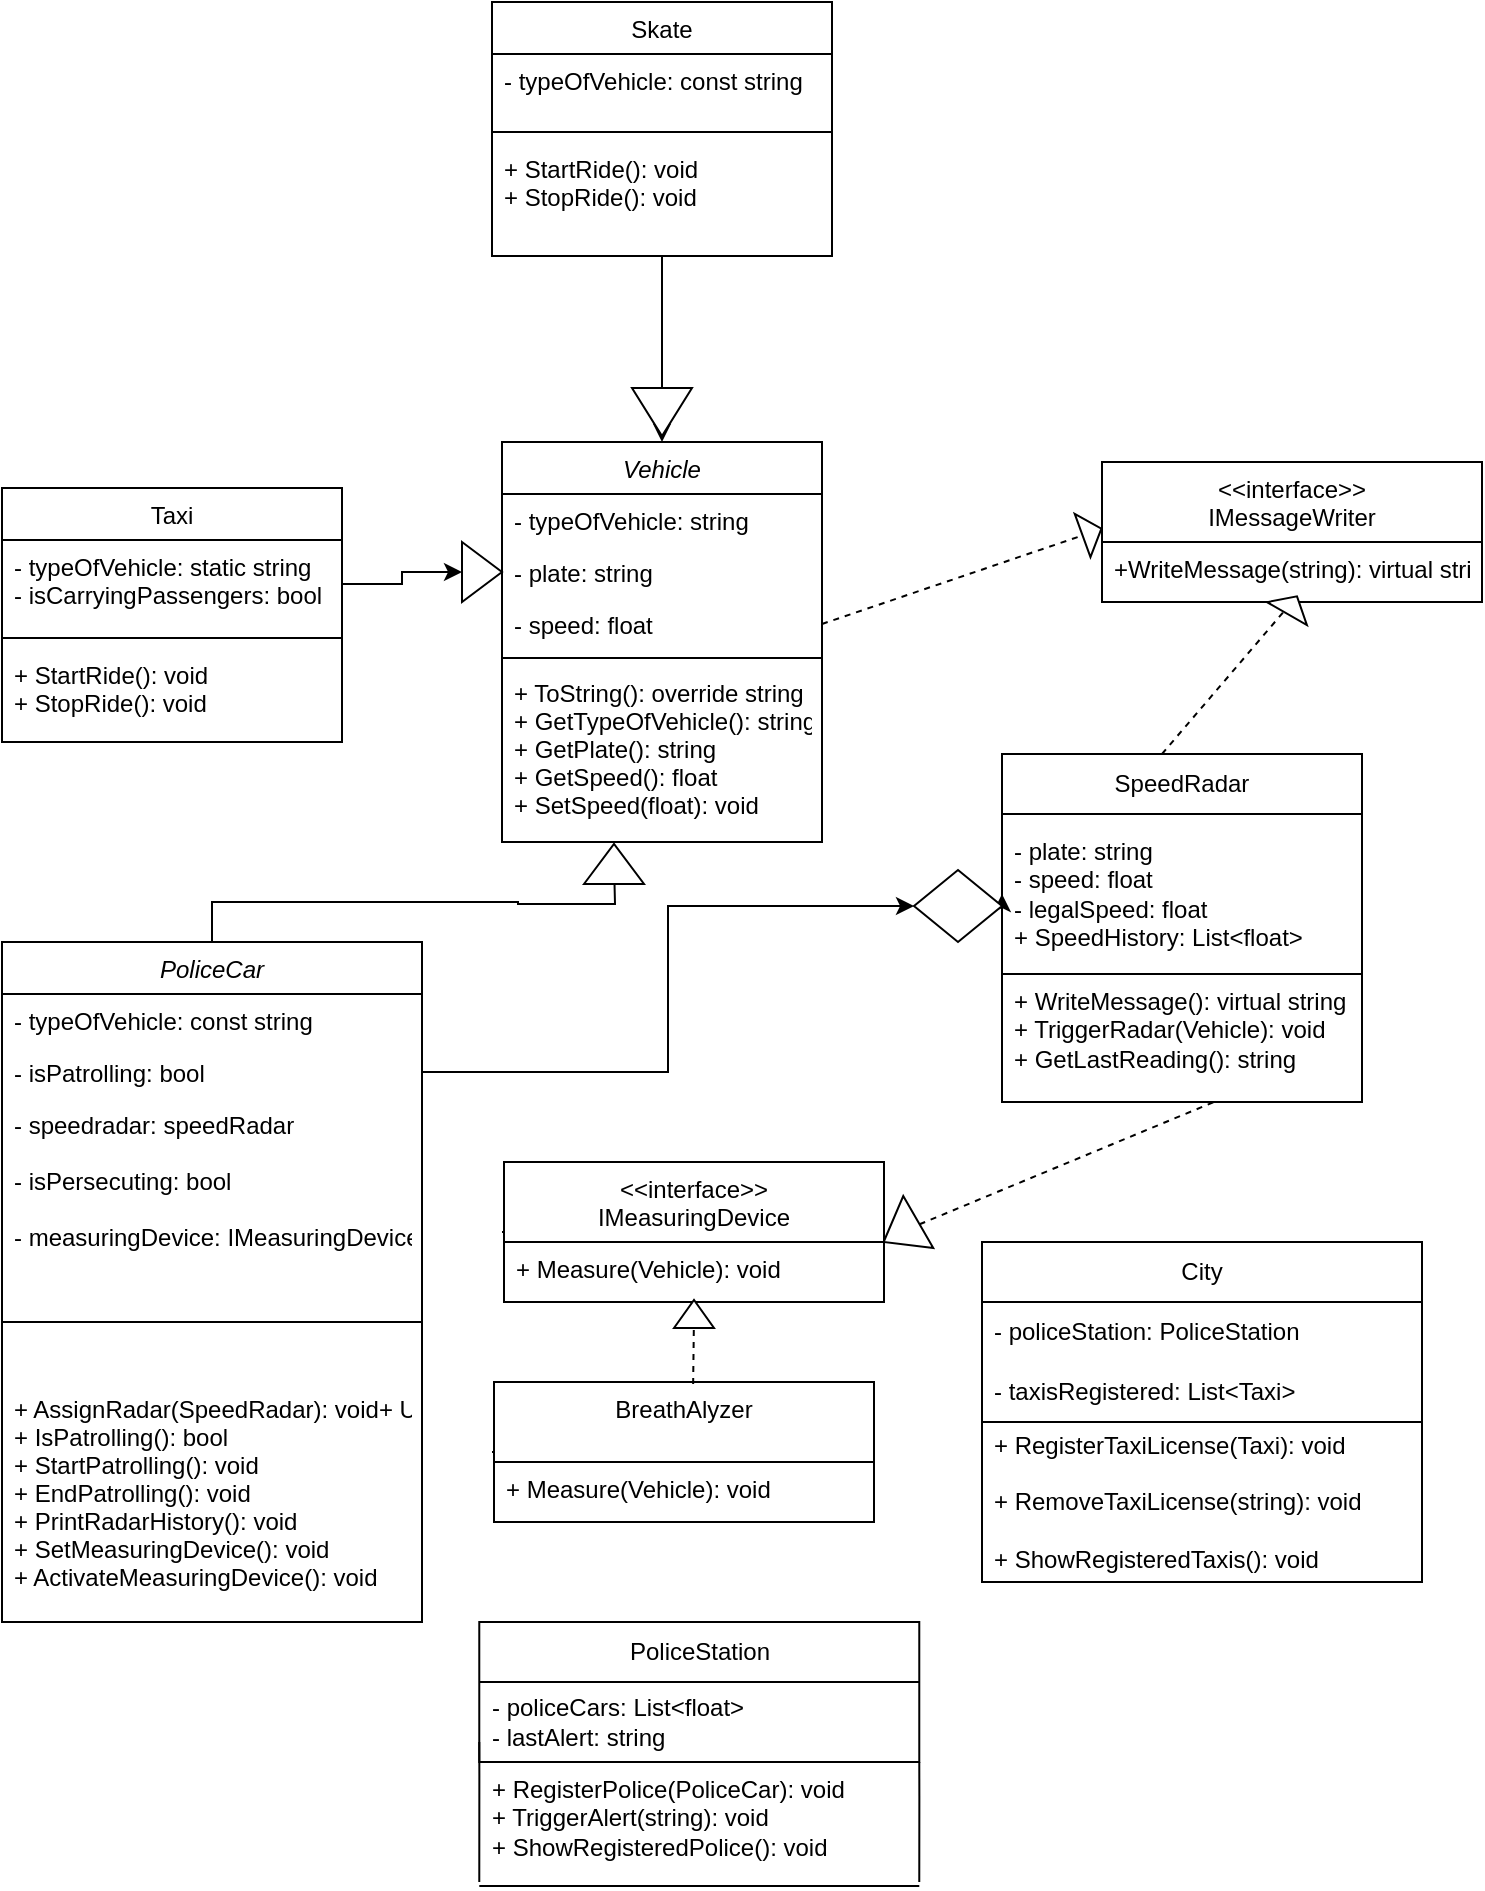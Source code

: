 <mxfile version="24.7.17">
  <diagram id="C5RBs43oDa-KdzZeNtuy" name="Page-1">
    <mxGraphModel dx="1072" dy="474" grid="1" gridSize="10" guides="1" tooltips="1" connect="1" arrows="1" fold="1" page="1" pageScale="1" pageWidth="827" pageHeight="1169" math="0" shadow="0">
      <root>
        <mxCell id="WIyWlLk6GJQsqaUBKTNV-0" />
        <mxCell id="WIyWlLk6GJQsqaUBKTNV-1" parent="WIyWlLk6GJQsqaUBKTNV-0" />
        <mxCell id="zkfFHV4jXpPFQw0GAbJ--0" value="Vehicle" style="swimlane;fontStyle=2;align=center;verticalAlign=top;childLayout=stackLayout;horizontal=1;startSize=26;horizontalStack=0;resizeParent=1;resizeLast=0;collapsible=1;marginBottom=0;rounded=0;shadow=0;strokeWidth=1;" parent="WIyWlLk6GJQsqaUBKTNV-1" vertex="1">
          <mxGeometry x="294" y="280" width="160" height="200" as="geometry">
            <mxRectangle x="230" y="140" width="160" height="26" as="alternateBounds" />
          </mxGeometry>
        </mxCell>
        <mxCell id="zkfFHV4jXpPFQw0GAbJ--1" value="- typeOfVehicle: string" style="text;align=left;verticalAlign=top;spacingLeft=4;spacingRight=4;overflow=hidden;rotatable=0;points=[[0,0.5],[1,0.5]];portConstraint=eastwest;" parent="zkfFHV4jXpPFQw0GAbJ--0" vertex="1">
          <mxGeometry y="26" width="160" height="26" as="geometry" />
        </mxCell>
        <mxCell id="zkfFHV4jXpPFQw0GAbJ--2" value="- plate: string" style="text;align=left;verticalAlign=top;spacingLeft=4;spacingRight=4;overflow=hidden;rotatable=0;points=[[0,0.5],[1,0.5]];portConstraint=eastwest;rounded=0;shadow=0;html=0;" parent="zkfFHV4jXpPFQw0GAbJ--0" vertex="1">
          <mxGeometry y="52" width="160" height="26" as="geometry" />
        </mxCell>
        <mxCell id="zkfFHV4jXpPFQw0GAbJ--3" value="- speed: float" style="text;align=left;verticalAlign=top;spacingLeft=4;spacingRight=4;overflow=hidden;rotatable=0;points=[[0,0.5],[1,0.5]];portConstraint=eastwest;rounded=0;shadow=0;html=0;" parent="zkfFHV4jXpPFQw0GAbJ--0" vertex="1">
          <mxGeometry y="78" width="160" height="26" as="geometry" />
        </mxCell>
        <mxCell id="zkfFHV4jXpPFQw0GAbJ--4" value="" style="line;html=1;strokeWidth=1;align=left;verticalAlign=middle;spacingTop=-1;spacingLeft=3;spacingRight=3;rotatable=0;labelPosition=right;points=[];portConstraint=eastwest;" parent="zkfFHV4jXpPFQw0GAbJ--0" vertex="1">
          <mxGeometry y="104" width="160" height="8" as="geometry" />
        </mxCell>
        <mxCell id="zkfFHV4jXpPFQw0GAbJ--5" value="+ ToString(): override string&#xa;+ GetTypeOfVehicle(): string&#xa;+ GetPlate(): string&#xa;+ GetSpeed(): float&#xa;+ SetSpeed(float): void" style="text;align=left;verticalAlign=top;spacingLeft=4;spacingRight=4;overflow=hidden;rotatable=0;points=[[0,0.5],[1,0.5]];portConstraint=eastwest;" parent="zkfFHV4jXpPFQw0GAbJ--0" vertex="1">
          <mxGeometry y="112" width="160" height="88" as="geometry" />
        </mxCell>
        <mxCell id="zkfFHV4jXpPFQw0GAbJ--13" value="Taxi" style="swimlane;fontStyle=0;align=center;verticalAlign=top;childLayout=stackLayout;horizontal=1;startSize=26;horizontalStack=0;resizeParent=1;resizeLast=0;collapsible=1;marginBottom=0;rounded=0;shadow=0;strokeWidth=1;" parent="WIyWlLk6GJQsqaUBKTNV-1" vertex="1">
          <mxGeometry x="44" y="303" width="170" height="127" as="geometry">
            <mxRectangle x="340" y="380" width="170" height="26" as="alternateBounds" />
          </mxGeometry>
        </mxCell>
        <mxCell id="zkfFHV4jXpPFQw0GAbJ--14" value="- typeOfVehicle: static string&#xa;- isCarryingPassengers: bool&#xa;" style="text;align=left;verticalAlign=top;spacingLeft=4;spacingRight=4;overflow=hidden;rotatable=0;points=[[0,0.5],[1,0.5]];portConstraint=eastwest;" parent="zkfFHV4jXpPFQw0GAbJ--13" vertex="1">
          <mxGeometry y="26" width="170" height="44" as="geometry" />
        </mxCell>
        <mxCell id="zkfFHV4jXpPFQw0GAbJ--15" value="" style="line;html=1;strokeWidth=1;align=left;verticalAlign=middle;spacingTop=-1;spacingLeft=3;spacingRight=3;rotatable=0;labelPosition=right;points=[];portConstraint=eastwest;" parent="zkfFHV4jXpPFQw0GAbJ--13" vertex="1">
          <mxGeometry y="70" width="170" height="10" as="geometry" />
        </mxCell>
        <mxCell id="MEZtrgB1fTGdwiNoppqM-32" value="+ StartRide(): void&#xa;+ StopRide(): void&#xa;&#xa;" style="text;align=left;verticalAlign=top;spacingLeft=4;spacingRight=4;overflow=hidden;rotatable=0;points=[[0,0.5],[1,0.5]];portConstraint=eastwest;" parent="zkfFHV4jXpPFQw0GAbJ--13" vertex="1">
          <mxGeometry y="80" width="170" height="44" as="geometry" />
        </mxCell>
        <mxCell id="zkfFHV4jXpPFQw0GAbJ--17" value="&lt;&lt;interface&gt;&gt;&#xa;IMessageWriter" style="swimlane;fontStyle=0;align=center;verticalAlign=top;childLayout=stackLayout;horizontal=1;startSize=40;horizontalStack=0;resizeParent=1;resizeLast=0;collapsible=1;marginBottom=0;rounded=0;shadow=0;strokeWidth=1;" parent="WIyWlLk6GJQsqaUBKTNV-1" vertex="1">
          <mxGeometry x="594" y="290" width="190" height="70" as="geometry">
            <mxRectangle x="550" y="140" width="160" height="26" as="alternateBounds" />
          </mxGeometry>
        </mxCell>
        <mxCell id="zkfFHV4jXpPFQw0GAbJ--18" value="+WriteMessage(string): virtual string" style="text;align=left;verticalAlign=top;spacingLeft=4;spacingRight=4;overflow=hidden;rotatable=0;points=[[0,0.5],[1,0.5]];portConstraint=eastwest;" parent="zkfFHV4jXpPFQw0GAbJ--17" vertex="1">
          <mxGeometry y="40" width="190" height="26" as="geometry" />
        </mxCell>
        <mxCell id="MEZtrgB1fTGdwiNoppqM-0" value="" style="endArrow=none;dashed=1;html=1;rounded=0;entryX=0;entryY=0.5;entryDx=0;entryDy=0;" parent="WIyWlLk6GJQsqaUBKTNV-1" source="MEZtrgB1fTGdwiNoppqM-1" target="zkfFHV4jXpPFQw0GAbJ--17" edge="1">
          <mxGeometry width="50" height="50" relative="1" as="geometry">
            <mxPoint x="374" y="360" as="sourcePoint" />
            <mxPoint x="424" y="310" as="targetPoint" />
          </mxGeometry>
        </mxCell>
        <mxCell id="MEZtrgB1fTGdwiNoppqM-2" value="" style="endArrow=none;dashed=1;html=1;rounded=0;entryX=0;entryY=0.5;entryDx=0;entryDy=0;exitX=1;exitY=0.5;exitDx=0;exitDy=0;" parent="WIyWlLk6GJQsqaUBKTNV-1" source="zkfFHV4jXpPFQw0GAbJ--3" target="MEZtrgB1fTGdwiNoppqM-1" edge="1">
          <mxGeometry width="50" height="50" relative="1" as="geometry">
            <mxPoint x="374" y="360" as="sourcePoint" />
            <mxPoint x="485" y="329" as="targetPoint" />
          </mxGeometry>
        </mxCell>
        <mxCell id="MEZtrgB1fTGdwiNoppqM-1" value="" style="triangle;whiteSpace=wrap;html=1;rotation=-20;" parent="WIyWlLk6GJQsqaUBKTNV-1" vertex="1">
          <mxGeometry x="584" y="313.5" width="10" height="23" as="geometry" />
        </mxCell>
        <mxCell id="MEZtrgB1fTGdwiNoppqM-3" value="SpeedRadar" style="swimlane;fontStyle=0;childLayout=stackLayout;horizontal=1;startSize=30;horizontalStack=0;resizeParent=1;resizeParentMax=0;resizeLast=0;collapsible=1;marginBottom=0;whiteSpace=wrap;html=1;" parent="WIyWlLk6GJQsqaUBKTNV-1" vertex="1">
          <mxGeometry x="544" y="436" width="180" height="110" as="geometry" />
        </mxCell>
        <mxCell id="MEZtrgB1fTGdwiNoppqM-4" value="- plate: string&lt;div&gt;- speed: float&lt;br&gt;&lt;/div&gt;&lt;div&gt;- legalSpeed: float&lt;br&gt;&lt;/div&gt;&lt;div&gt;+ SpeedHistory: List&amp;lt;float&amp;gt;&lt;/div&gt;" style="text;strokeColor=none;fillColor=none;align=left;verticalAlign=middle;spacingLeft=4;spacingRight=4;overflow=hidden;points=[[0,0.5],[1,0.5]];portConstraint=eastwest;rotatable=0;whiteSpace=wrap;html=1;" parent="MEZtrgB1fTGdwiNoppqM-3" vertex="1">
          <mxGeometry y="30" width="180" height="80" as="geometry" />
        </mxCell>
        <mxCell id="MEZtrgB1fTGdwiNoppqM-10" value="" style="swimlane;startSize=0;" parent="WIyWlLk6GJQsqaUBKTNV-1" vertex="1">
          <mxGeometry x="544" y="546" width="180" height="64" as="geometry">
            <mxRectangle x="550" y="376" width="50" height="40" as="alternateBounds" />
          </mxGeometry>
        </mxCell>
        <mxCell id="MEZtrgB1fTGdwiNoppqM-12" value="+ WriteMessage(): virtual string&lt;div&gt;+ TriggerRadar(Vehicle): void&lt;/div&gt;&lt;div&gt;+ GetLastReading(): string&lt;/div&gt;&lt;div&gt;&lt;br&gt;&lt;/div&gt;" style="text;strokeColor=none;fillColor=none;align=left;verticalAlign=middle;spacingLeft=4;spacingRight=4;overflow=hidden;points=[[0,0.5],[1,0.5]];portConstraint=eastwest;rotatable=0;whiteSpace=wrap;html=1;" parent="MEZtrgB1fTGdwiNoppqM-10" vertex="1">
          <mxGeometry width="180" height="70" as="geometry" />
        </mxCell>
        <mxCell id="MEZtrgB1fTGdwiNoppqM-13" value="" style="endArrow=none;dashed=1;html=1;rounded=0;entryX=0.5;entryY=1;entryDx=0;entryDy=0;" parent="WIyWlLk6GJQsqaUBKTNV-1" target="zkfFHV4jXpPFQw0GAbJ--17" edge="1">
          <mxGeometry width="50" height="50" relative="1" as="geometry">
            <mxPoint x="624" y="436" as="sourcePoint" />
            <mxPoint x="735" y="405" as="targetPoint" />
          </mxGeometry>
        </mxCell>
        <mxCell id="MEZtrgB1fTGdwiNoppqM-14" value="" style="triangle;whiteSpace=wrap;html=1;rotation=-60;" parent="WIyWlLk6GJQsqaUBKTNV-1" vertex="1">
          <mxGeometry x="684" y="350" width="10" height="23" as="geometry" />
        </mxCell>
        <mxCell id="GvdwjGNHGrEBwut0dEpP-5" style="edgeStyle=orthogonalEdgeStyle;rounded=0;orthogonalLoop=1;jettySize=auto;html=1;exitX=0.5;exitY=0;exitDx=0;exitDy=0;" parent="WIyWlLk6GJQsqaUBKTNV-1" source="MEZtrgB1fTGdwiNoppqM-17" edge="1">
          <mxGeometry relative="1" as="geometry">
            <mxPoint x="350" y="490" as="targetPoint" />
          </mxGeometry>
        </mxCell>
        <mxCell id="MEZtrgB1fTGdwiNoppqM-17" value="PoliceCar" style="swimlane;fontStyle=2;align=center;verticalAlign=top;childLayout=stackLayout;horizontal=1;startSize=26;horizontalStack=0;resizeParent=1;resizeLast=0;collapsible=1;marginBottom=0;rounded=0;shadow=0;strokeWidth=1;" parent="WIyWlLk6GJQsqaUBKTNV-1" vertex="1">
          <mxGeometry x="44" y="530" width="210" height="340" as="geometry">
            <mxRectangle x="230" y="140" width="160" height="26" as="alternateBounds" />
          </mxGeometry>
        </mxCell>
        <mxCell id="MEZtrgB1fTGdwiNoppqM-18" value="- typeOfVehicle: const string" style="text;align=left;verticalAlign=top;spacingLeft=4;spacingRight=4;overflow=hidden;rotatable=0;points=[[0,0.5],[1,0.5]];portConstraint=eastwest;" parent="MEZtrgB1fTGdwiNoppqM-17" vertex="1">
          <mxGeometry y="26" width="210" height="26" as="geometry" />
        </mxCell>
        <mxCell id="MEZtrgB1fTGdwiNoppqM-19" value="- isPatrolling: bool" style="text;align=left;verticalAlign=top;spacingLeft=4;spacingRight=4;overflow=hidden;rotatable=0;points=[[0,0.5],[1,0.5]];portConstraint=eastwest;rounded=0;shadow=0;html=0;" parent="MEZtrgB1fTGdwiNoppqM-17" vertex="1">
          <mxGeometry y="52" width="210" height="26" as="geometry" />
        </mxCell>
        <mxCell id="MEZtrgB1fTGdwiNoppqM-20" value="- speedradar: speedRadar&#xa;&#xa;- isPersecuting: bool&#xa;&#xa;- measuringDevice: IMeasuringDevice" style="text;align=left;verticalAlign=top;spacingLeft=4;spacingRight=4;overflow=hidden;rotatable=0;points=[[0,0.5],[1,0.5]];portConstraint=eastwest;rounded=0;shadow=0;html=0;" parent="MEZtrgB1fTGdwiNoppqM-17" vertex="1">
          <mxGeometry y="78" width="210" height="82" as="geometry" />
        </mxCell>
        <mxCell id="MEZtrgB1fTGdwiNoppqM-21" value="" style="line;html=1;strokeWidth=1;align=left;verticalAlign=middle;spacingTop=-1;spacingLeft=3;spacingRight=3;rotatable=0;labelPosition=right;points=[];portConstraint=eastwest;" parent="MEZtrgB1fTGdwiNoppqM-17" vertex="1">
          <mxGeometry y="160" width="210" height="60" as="geometry" />
        </mxCell>
        <mxCell id="MEZtrgB1fTGdwiNoppqM-22" value="+ AssignRadar(SpeedRadar): void+ UseRadar(Vehicle): void&#xa;+ IsPatrolling(): bool&#xa;+ StartPatrolling(): void&#xa;+ EndPatrolling(): void&#xa;+ PrintRadarHistory(): void&#xa;+ SetMeasuringDevice(): void&#xa;+ ActivateMeasuringDevice(): void" style="text;align=left;verticalAlign=top;spacingLeft=4;spacingRight=4;overflow=hidden;rotatable=0;points=[[0,0.5],[1,0.5]];portConstraint=eastwest;" parent="MEZtrgB1fTGdwiNoppqM-17" vertex="1">
          <mxGeometry y="220" width="210" height="120" as="geometry" />
        </mxCell>
        <mxCell id="MEZtrgB1fTGdwiNoppqM-25" value="" style="triangle;whiteSpace=wrap;html=1;rotation=-90;" parent="WIyWlLk6GJQsqaUBKTNV-1" vertex="1">
          <mxGeometry x="340" y="476" width="20" height="30" as="geometry" />
        </mxCell>
        <mxCell id="M-OOgoK4rsjXqFyyZuSK-0" value="PoliceStation" style="swimlane;fontStyle=0;childLayout=stackLayout;horizontal=1;startSize=30;horizontalStack=0;resizeParent=1;resizeParentMax=0;resizeLast=0;collapsible=1;marginBottom=0;whiteSpace=wrap;html=1;" parent="WIyWlLk6GJQsqaUBKTNV-1" vertex="1">
          <mxGeometry x="282.64" y="870" width="220" height="70" as="geometry" />
        </mxCell>
        <mxCell id="M-OOgoK4rsjXqFyyZuSK-1" value="- policeCars: List&amp;lt;float&amp;gt;&lt;div&gt;- lastAlert: string&lt;/div&gt;" style="text;strokeColor=none;fillColor=none;align=left;verticalAlign=middle;spacingLeft=4;spacingRight=4;overflow=hidden;points=[[0,0.5],[1,0.5]];portConstraint=eastwest;rotatable=0;whiteSpace=wrap;html=1;" parent="M-OOgoK4rsjXqFyyZuSK-0" vertex="1">
          <mxGeometry y="30" width="220" height="40" as="geometry" />
        </mxCell>
        <mxCell id="M-OOgoK4rsjXqFyyZuSK-12" value="City" style="swimlane;fontStyle=0;childLayout=stackLayout;horizontal=1;startSize=30;horizontalStack=0;resizeParent=1;resizeParentMax=0;resizeLast=0;collapsible=1;marginBottom=0;whiteSpace=wrap;html=1;" parent="WIyWlLk6GJQsqaUBKTNV-1" vertex="1">
          <mxGeometry x="534" y="680" width="220" height="90" as="geometry" />
        </mxCell>
        <mxCell id="M-OOgoK4rsjXqFyyZuSK-13" value="- policeStation: PoliceStation" style="text;strokeColor=none;fillColor=none;align=left;verticalAlign=middle;spacingLeft=4;spacingRight=4;overflow=hidden;points=[[0,0.5],[1,0.5]];portConstraint=eastwest;rotatable=0;whiteSpace=wrap;html=1;" parent="M-OOgoK4rsjXqFyyZuSK-12" vertex="1">
          <mxGeometry y="30" width="220" height="30" as="geometry" />
        </mxCell>
        <mxCell id="M-OOgoK4rsjXqFyyZuSK-14" value="- taxisRegistered: List&amp;lt;Taxi&amp;gt;" style="text;strokeColor=none;fillColor=none;align=left;verticalAlign=middle;spacingLeft=4;spacingRight=4;overflow=hidden;points=[[0,0.5],[1,0.5]];portConstraint=eastwest;rotatable=0;whiteSpace=wrap;html=1;" parent="M-OOgoK4rsjXqFyyZuSK-12" vertex="1">
          <mxGeometry y="60" width="220" height="30" as="geometry" />
        </mxCell>
        <mxCell id="M-OOgoK4rsjXqFyyZuSK-17" value="" style="endArrow=none;html=1;rounded=0;entryX=-0.012;entryY=1.1;entryDx=0;entryDy=0;entryPerimeter=0;" parent="WIyWlLk6GJQsqaUBKTNV-1" edge="1">
          <mxGeometry width="50" height="50" relative="1" as="geometry">
            <mxPoint x="282.64" y="1000" as="sourcePoint" />
            <mxPoint x="282.64" y="930" as="targetPoint" />
            <Array as="points">
              <mxPoint x="282.68" y="947" />
            </Array>
          </mxGeometry>
        </mxCell>
        <mxCell id="M-OOgoK4rsjXqFyyZuSK-18" value="" style="endArrow=none;html=1;rounded=0;entryX=-0.012;entryY=1.1;entryDx=0;entryDy=0;entryPerimeter=0;" parent="WIyWlLk6GJQsqaUBKTNV-1" edge="1">
          <mxGeometry width="50" height="50" relative="1" as="geometry">
            <mxPoint x="502.64" y="1000" as="sourcePoint" />
            <mxPoint x="502.64" y="940" as="targetPoint" />
            <Array as="points">
              <mxPoint x="502.68" y="957" />
            </Array>
          </mxGeometry>
        </mxCell>
        <mxCell id="M-OOgoK4rsjXqFyyZuSK-19" value="" style="endArrow=none;html=1;rounded=0;" parent="WIyWlLk6GJQsqaUBKTNV-1" edge="1">
          <mxGeometry width="50" height="50" relative="1" as="geometry">
            <mxPoint x="502.64" y="1002" as="sourcePoint" />
            <mxPoint x="282.64" y="1002" as="targetPoint" />
            <Array as="points">
              <mxPoint x="331.68" y="1002" />
            </Array>
          </mxGeometry>
        </mxCell>
        <mxCell id="M-OOgoK4rsjXqFyyZuSK-21" value="+ RegisterPolice(PoliceCar): void&lt;div&gt;+ TriggerAlert(string): void&lt;/div&gt;&lt;div&gt;+ ShowRegisteredPolice(&lt;span style=&quot;background-color: initial;&quot;&gt;): void&lt;/span&gt;&lt;/div&gt;" style="text;strokeColor=none;fillColor=none;align=left;verticalAlign=top;spacingLeft=4;spacingRight=4;overflow=hidden;rotatable=0;points=[[0,0.5],[1,0.5]];portConstraint=eastwest;whiteSpace=wrap;html=1;" parent="WIyWlLk6GJQsqaUBKTNV-1" vertex="1">
          <mxGeometry x="282.64" y="940" width="210" height="60" as="geometry" />
        </mxCell>
        <mxCell id="M-OOgoK4rsjXqFyyZuSK-28" value="" style="shape=partialRectangle;whiteSpace=wrap;html=1;top=0;bottom=0;fillColor=none;" parent="WIyWlLk6GJQsqaUBKTNV-1" vertex="1">
          <mxGeometry x="534" y="770" width="220" height="80" as="geometry" />
        </mxCell>
        <mxCell id="M-OOgoK4rsjXqFyyZuSK-30" value="" style="endArrow=none;html=1;rounded=0;entryX=1;entryY=1;entryDx=0;entryDy=0;exitX=0;exitY=1;exitDx=0;exitDy=0;" parent="WIyWlLk6GJQsqaUBKTNV-1" source="M-OOgoK4rsjXqFyyZuSK-28" target="M-OOgoK4rsjXqFyyZuSK-28" edge="1">
          <mxGeometry width="50" height="50" relative="1" as="geometry">
            <mxPoint x="534" y="830" as="sourcePoint" />
            <mxPoint x="584" y="780" as="targetPoint" />
          </mxGeometry>
        </mxCell>
        <mxCell id="M-OOgoK4rsjXqFyyZuSK-31" value="+ RegisterTaxiLicense(Taxi): void&lt;div&gt;&lt;br&gt;&lt;div&gt;+ RemoveTaxiLicense(string): void&lt;/div&gt;&lt;div&gt;&lt;br&gt;&lt;/div&gt;&lt;div&gt;+ ShowRegisteredTaxis(): void&lt;/div&gt;&lt;/div&gt;" style="text;strokeColor=none;fillColor=none;align=left;verticalAlign=middle;spacingLeft=4;spacingRight=4;overflow=hidden;points=[[0,0.5],[1,0.5]];portConstraint=eastwest;rotatable=0;whiteSpace=wrap;html=1;" parent="WIyWlLk6GJQsqaUBKTNV-1" vertex="1">
          <mxGeometry x="534" y="770" width="220" height="80" as="geometry" />
        </mxCell>
        <mxCell id="GvdwjGNHGrEBwut0dEpP-1" style="edgeStyle=orthogonalEdgeStyle;rounded=0;orthogonalLoop=1;jettySize=auto;html=1;exitX=1;exitY=0.5;exitDx=0;exitDy=0;entryX=0;entryY=0.5;entryDx=0;entryDy=0;" parent="WIyWlLk6GJQsqaUBKTNV-1" source="GvdwjGNHGrEBwut0dEpP-2" target="MEZtrgB1fTGdwiNoppqM-4" edge="1">
          <mxGeometry relative="1" as="geometry" />
        </mxCell>
        <mxCell id="GvdwjGNHGrEBwut0dEpP-3" value="" style="edgeStyle=orthogonalEdgeStyle;rounded=0;orthogonalLoop=1;jettySize=auto;html=1;exitX=1;exitY=0.5;exitDx=0;exitDy=0;entryX=0;entryY=0.5;entryDx=0;entryDy=0;" parent="WIyWlLk6GJQsqaUBKTNV-1" source="MEZtrgB1fTGdwiNoppqM-19" target="GvdwjGNHGrEBwut0dEpP-2" edge="1">
          <mxGeometry relative="1" as="geometry">
            <mxPoint x="244" y="595" as="sourcePoint" />
            <mxPoint x="544" y="506" as="targetPoint" />
          </mxGeometry>
        </mxCell>
        <mxCell id="GvdwjGNHGrEBwut0dEpP-2" value="" style="rhombus;whiteSpace=wrap;html=1;" parent="WIyWlLk6GJQsqaUBKTNV-1" vertex="1">
          <mxGeometry x="500" y="494" width="44" height="36" as="geometry" />
        </mxCell>
        <mxCell id="GvdwjGNHGrEBwut0dEpP-7" style="edgeStyle=orthogonalEdgeStyle;rounded=0;orthogonalLoop=1;jettySize=auto;html=1;exitX=1;exitY=0.5;exitDx=0;exitDy=0;entryX=0;entryY=0.5;entryDx=0;entryDy=0;" parent="WIyWlLk6GJQsqaUBKTNV-1" source="MEZtrgB1fTGdwiNoppqM-28" target="zkfFHV4jXpPFQw0GAbJ--2" edge="1">
          <mxGeometry relative="1" as="geometry" />
        </mxCell>
        <mxCell id="GvdwjGNHGrEBwut0dEpP-8" value="" style="edgeStyle=orthogonalEdgeStyle;rounded=0;orthogonalLoop=1;jettySize=auto;html=1;exitX=1;exitY=0.5;exitDx=0;exitDy=0;entryX=0;entryY=0.5;entryDx=0;entryDy=0;" parent="WIyWlLk6GJQsqaUBKTNV-1" source="zkfFHV4jXpPFQw0GAbJ--14" target="MEZtrgB1fTGdwiNoppqM-28" edge="1">
          <mxGeometry relative="1" as="geometry">
            <mxPoint x="214" y="351" as="sourcePoint" />
            <mxPoint x="294" y="345" as="targetPoint" />
          </mxGeometry>
        </mxCell>
        <mxCell id="MEZtrgB1fTGdwiNoppqM-28" value="" style="triangle;whiteSpace=wrap;html=1;rotation=0;fillColor=#FFFFFF;" parent="WIyWlLk6GJQsqaUBKTNV-1" vertex="1">
          <mxGeometry x="274" y="330" width="20" height="30" as="geometry" />
        </mxCell>
        <mxCell id="GvdwjGNHGrEBwut0dEpP-28" style="edgeStyle=orthogonalEdgeStyle;rounded=0;orthogonalLoop=1;jettySize=auto;html=1;exitX=0.5;exitY=1;exitDx=0;exitDy=0;" parent="WIyWlLk6GJQsqaUBKTNV-1" source="GvdwjGNHGrEBwut0dEpP-24" target="zkfFHV4jXpPFQw0GAbJ--0" edge="1">
          <mxGeometry relative="1" as="geometry" />
        </mxCell>
        <mxCell id="GvdwjGNHGrEBwut0dEpP-24" value="Skate" style="swimlane;fontStyle=0;align=center;verticalAlign=top;childLayout=stackLayout;horizontal=1;startSize=26;horizontalStack=0;resizeParent=1;resizeLast=0;collapsible=1;marginBottom=0;rounded=0;shadow=0;strokeWidth=1;" parent="WIyWlLk6GJQsqaUBKTNV-1" vertex="1">
          <mxGeometry x="289" y="60" width="170" height="127" as="geometry">
            <mxRectangle x="340" y="380" width="170" height="26" as="alternateBounds" />
          </mxGeometry>
        </mxCell>
        <mxCell id="GvdwjGNHGrEBwut0dEpP-25" value="- typeOfVehicle: const string" style="text;align=left;verticalAlign=top;spacingLeft=4;spacingRight=4;overflow=hidden;rotatable=0;points=[[0,0.5],[1,0.5]];portConstraint=eastwest;" parent="GvdwjGNHGrEBwut0dEpP-24" vertex="1">
          <mxGeometry y="26" width="170" height="34" as="geometry" />
        </mxCell>
        <mxCell id="GvdwjGNHGrEBwut0dEpP-26" value="" style="line;html=1;strokeWidth=1;align=left;verticalAlign=middle;spacingTop=-1;spacingLeft=3;spacingRight=3;rotatable=0;labelPosition=right;points=[];portConstraint=eastwest;" parent="GvdwjGNHGrEBwut0dEpP-24" vertex="1">
          <mxGeometry y="60" width="170" height="10" as="geometry" />
        </mxCell>
        <mxCell id="GvdwjGNHGrEBwut0dEpP-27" value="+ StartRide(): void&#xa;+ StopRide(): void&#xa;&#xa;" style="text;align=left;verticalAlign=top;spacingLeft=4;spacingRight=4;overflow=hidden;rotatable=0;points=[[0,0.5],[1,0.5]];portConstraint=eastwest;" parent="GvdwjGNHGrEBwut0dEpP-24" vertex="1">
          <mxGeometry y="70" width="170" height="44" as="geometry" />
        </mxCell>
        <mxCell id="GvdwjGNHGrEBwut0dEpP-29" value="" style="triangle;whiteSpace=wrap;html=1;rotation=90;" parent="WIyWlLk6GJQsqaUBKTNV-1" vertex="1">
          <mxGeometry x="362" y="250" width="24" height="30" as="geometry" />
        </mxCell>
        <mxCell id="GvdwjGNHGrEBwut0dEpP-35" value="&lt;&lt;interface&gt;&gt;&#xa;IMeasuringDevice" style="swimlane;fontStyle=0;align=center;verticalAlign=top;childLayout=stackLayout;horizontal=1;startSize=40;horizontalStack=0;resizeParent=1;resizeLast=0;collapsible=1;marginBottom=0;rounded=0;shadow=0;strokeWidth=1;" parent="WIyWlLk6GJQsqaUBKTNV-1" vertex="1">
          <mxGeometry x="295" y="640" width="190" height="70" as="geometry">
            <mxRectangle x="550" y="140" width="160" height="26" as="alternateBounds" />
          </mxGeometry>
        </mxCell>
        <mxCell id="GvdwjGNHGrEBwut0dEpP-36" value="+ Measure(Vehicle): void" style="text;align=left;verticalAlign=top;spacingLeft=4;spacingRight=4;overflow=hidden;rotatable=0;points=[[0,0.5],[1,0.5]];portConstraint=eastwest;" parent="GvdwjGNHGrEBwut0dEpP-35" vertex="1">
          <mxGeometry y="40" width="190" height="26" as="geometry" />
        </mxCell>
        <mxCell id="GvdwjGNHGrEBwut0dEpP-37" value="" style="endArrow=none;dashed=1;html=1;rounded=0;entryX=0;entryY=0.5;entryDx=0;entryDy=0;" parent="WIyWlLk6GJQsqaUBKTNV-1" target="GvdwjGNHGrEBwut0dEpP-35" edge="1">
          <mxGeometry width="50" height="50" relative="1" as="geometry">
            <mxPoint x="294" y="675" as="sourcePoint" />
            <mxPoint x="125" y="660" as="targetPoint" />
          </mxGeometry>
        </mxCell>
        <mxCell id="GvdwjGNHGrEBwut0dEpP-38" value="" style="endArrow=none;dashed=1;html=1;rounded=0;" parent="WIyWlLk6GJQsqaUBKTNV-1" source="GvdwjGNHGrEBwut0dEpP-39" edge="1">
          <mxGeometry width="50" height="50" relative="1" as="geometry">
            <mxPoint x="485" y="680" as="sourcePoint" />
            <mxPoint x="650" y="610" as="targetPoint" />
          </mxGeometry>
        </mxCell>
        <mxCell id="GvdwjGNHGrEBwut0dEpP-40" value="" style="endArrow=none;dashed=1;html=1;rounded=0;" parent="WIyWlLk6GJQsqaUBKTNV-1" target="GvdwjGNHGrEBwut0dEpP-39" edge="1">
          <mxGeometry width="50" height="50" relative="1" as="geometry">
            <mxPoint x="485" y="680" as="sourcePoint" />
            <mxPoint x="650" y="610" as="targetPoint" />
          </mxGeometry>
        </mxCell>
        <mxCell id="GvdwjGNHGrEBwut0dEpP-39" value="" style="triangle;whiteSpace=wrap;html=1;rotation=-210;" parent="WIyWlLk6GJQsqaUBKTNV-1" vertex="1">
          <mxGeometry x="483.47" y="660" width="20" height="30" as="geometry" />
        </mxCell>
        <mxCell id="GvdwjGNHGrEBwut0dEpP-41" value="BreathAlyzer" style="swimlane;fontStyle=0;align=center;verticalAlign=top;childLayout=stackLayout;horizontal=1;startSize=40;horizontalStack=0;resizeParent=1;resizeLast=0;collapsible=1;marginBottom=0;rounded=0;shadow=0;strokeWidth=1;" parent="WIyWlLk6GJQsqaUBKTNV-1" vertex="1">
          <mxGeometry x="290" y="750" width="190" height="70" as="geometry">
            <mxRectangle x="550" y="140" width="160" height="26" as="alternateBounds" />
          </mxGeometry>
        </mxCell>
        <mxCell id="GvdwjGNHGrEBwut0dEpP-42" value="+ Measure(Vehicle): void" style="text;align=left;verticalAlign=top;spacingLeft=4;spacingRight=4;overflow=hidden;rotatable=0;points=[[0,0.5],[1,0.5]];portConstraint=eastwest;" parent="GvdwjGNHGrEBwut0dEpP-41" vertex="1">
          <mxGeometry y="40" width="190" height="26" as="geometry" />
        </mxCell>
        <mxCell id="GvdwjGNHGrEBwut0dEpP-43" value="" style="endArrow=none;dashed=1;html=1;rounded=0;entryX=0;entryY=0.5;entryDx=0;entryDy=0;" parent="WIyWlLk6GJQsqaUBKTNV-1" target="GvdwjGNHGrEBwut0dEpP-41" edge="1">
          <mxGeometry width="50" height="50" relative="1" as="geometry">
            <mxPoint x="289" y="785" as="sourcePoint" />
            <mxPoint x="120" y="770" as="targetPoint" />
          </mxGeometry>
        </mxCell>
        <mxCell id="GvdwjGNHGrEBwut0dEpP-44" value="" style="endArrow=none;dashed=1;html=1;rounded=0;" parent="WIyWlLk6GJQsqaUBKTNV-1" source="GvdwjGNHGrEBwut0dEpP-45" edge="1">
          <mxGeometry width="50" height="50" relative="1" as="geometry">
            <mxPoint x="389.57" y="751" as="sourcePoint" />
            <mxPoint x="389.57" y="710" as="targetPoint" />
          </mxGeometry>
        </mxCell>
        <mxCell id="GvdwjGNHGrEBwut0dEpP-48" value="" style="endArrow=none;dashed=1;html=1;rounded=0;" parent="WIyWlLk6GJQsqaUBKTNV-1" target="GvdwjGNHGrEBwut0dEpP-45" edge="1">
          <mxGeometry width="50" height="50" relative="1" as="geometry">
            <mxPoint x="389.57" y="751" as="sourcePoint" />
            <mxPoint x="389.57" y="710" as="targetPoint" />
          </mxGeometry>
        </mxCell>
        <mxCell id="GvdwjGNHGrEBwut0dEpP-45" value="" style="triangle;whiteSpace=wrap;html=1;rotation=-90;" parent="WIyWlLk6GJQsqaUBKTNV-1" vertex="1">
          <mxGeometry x="383" y="706" width="14" height="20" as="geometry" />
        </mxCell>
      </root>
    </mxGraphModel>
  </diagram>
</mxfile>
